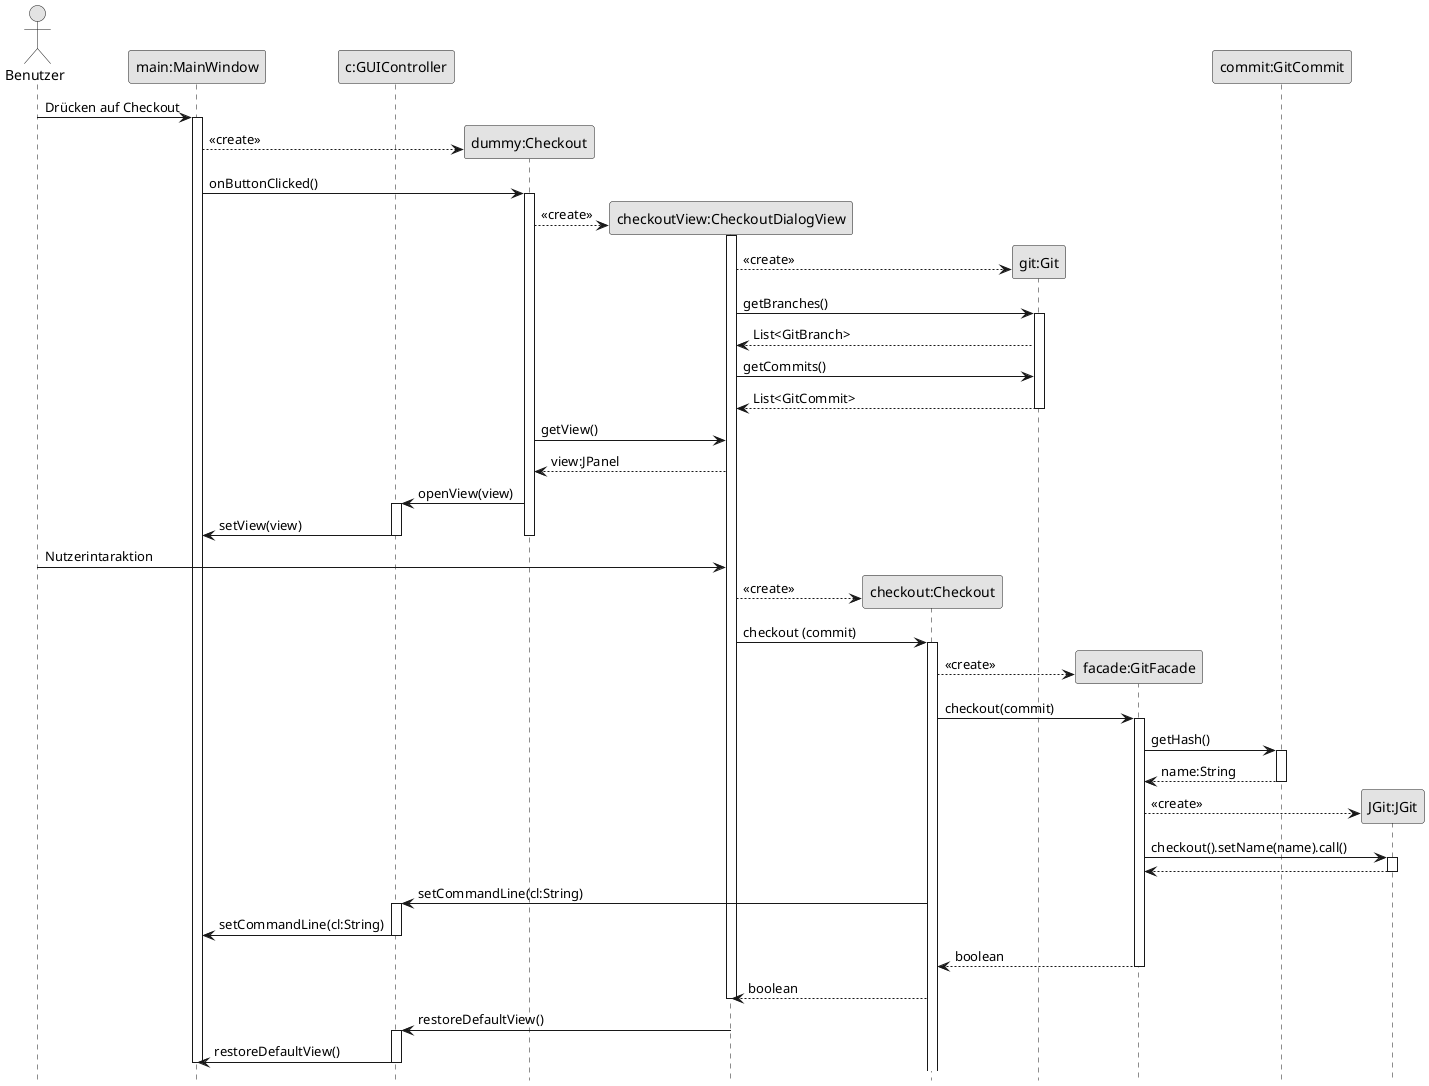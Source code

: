 @startuml
skinparam monochrome true
hide footbox
actor Benutzer as user

participant "main:MainWindow" as main
participant "c:GUIController" as controller
participant "dummy:Checkout" as checkout
participant "checkoutView:CheckoutDialogView" as checkoutView
participant "checkout:Checkout" as checkoutCommand
participant "git:Git" as git
participant "facade:GitFacade" as facade
participant "commit:GitCommit" as commit
participant "JGit:JGit" as JGit

user -> main : Drücken auf Checkout
activate main
create checkout
main --> checkout : <<create>>
main -> checkout : onButtonClicked()
activate checkout
create checkoutView
checkout --> checkoutView :  <<create>>
activate checkoutView

create git
checkoutView --> git : <<create>>
checkoutView -> git : getBranches()
activate git
git --> checkoutView : List<GitBranch>
checkoutView -> git : getCommits()
git --> checkoutView : List<GitCommit>
deactivate git

checkout -> checkoutView : getView()
checkoutView --> checkout : view:JPanel

checkout -> controller : openView(view)
activate controller
controller -> main : setView(view)
deactivate controller
deactivate checkout
user -> checkoutView : Nutzerintaraktion

create checkoutCommand
checkoutView --> checkoutCommand : <<create>>

checkoutView ->checkoutCommand : checkout (commit)
activate checkoutCommand
create facade
checkoutCommand --> facade : <<create>>
checkoutCommand -> facade : checkout(commit)
activate facade
facade -> commit : getHash()
activate commit
commit --> facade : name:String
deactivate commit
create JGit
facade --> JGit : <<create>>
facade -> JGit : checkout().setName(name).call()
activate JGit
JGit --> facade :
deactivate JGit
checkoutCommand -> controller : setCommandLine(cl:String)
activate controller
controller -> main : setCommandLine(cl:String)
deactivate controller
facade --> checkoutCommand : boolean
deactivate facade
checkoutCommand --> checkoutView : boolean
deactivate checkoutView
checkoutView -> controller : restoreDefaultView()
activate controller
controller -> main : restoreDefaultView()
deactivate controller


deactivate main

@enduml